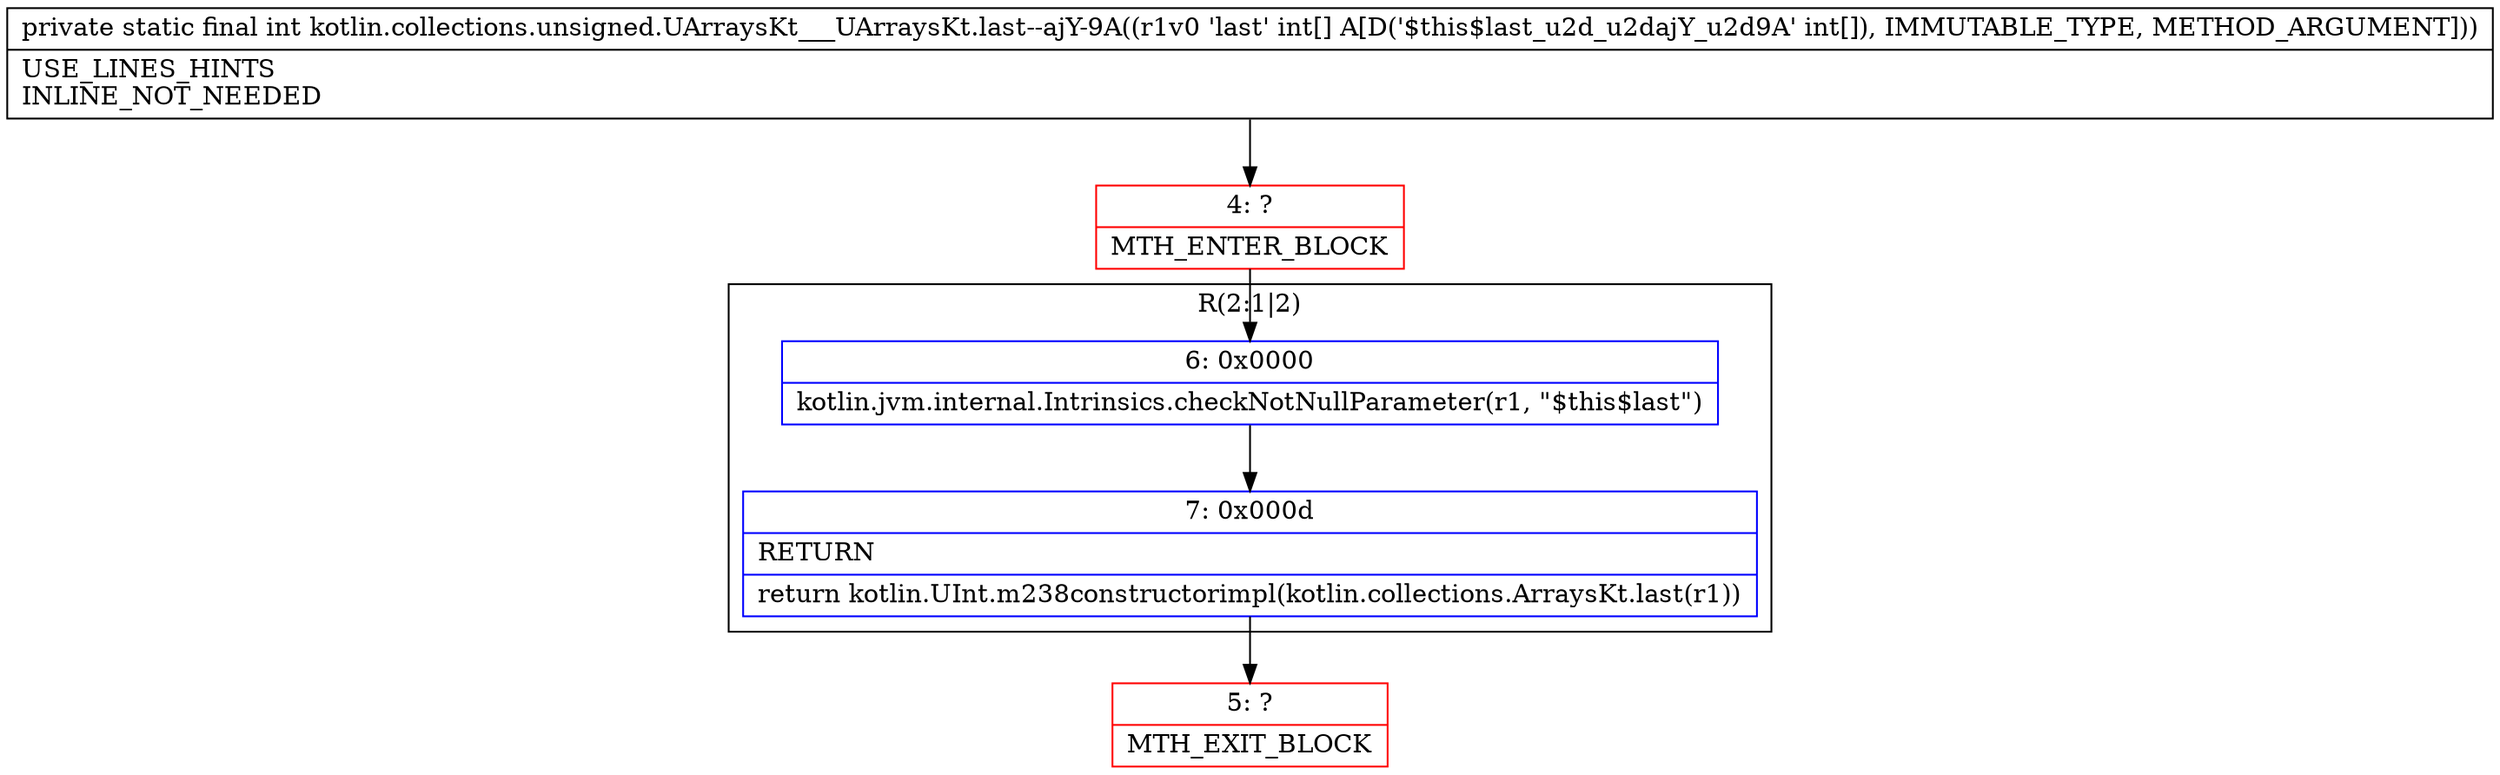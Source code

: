 digraph "CFG forkotlin.collections.unsigned.UArraysKt___UArraysKt.last\-\-ajY\-9A([I)I" {
subgraph cluster_Region_781237616 {
label = "R(2:1|2)";
node [shape=record,color=blue];
Node_6 [shape=record,label="{6\:\ 0x0000|kotlin.jvm.internal.Intrinsics.checkNotNullParameter(r1, \"$this$last\")\l}"];
Node_7 [shape=record,label="{7\:\ 0x000d|RETURN\l|return kotlin.UInt.m238constructorimpl(kotlin.collections.ArraysKt.last(r1))\l}"];
}
Node_4 [shape=record,color=red,label="{4\:\ ?|MTH_ENTER_BLOCK\l}"];
Node_5 [shape=record,color=red,label="{5\:\ ?|MTH_EXIT_BLOCK\l}"];
MethodNode[shape=record,label="{private static final int kotlin.collections.unsigned.UArraysKt___UArraysKt.last\-\-ajY\-9A((r1v0 'last' int[] A[D('$this$last_u2d_u2dajY_u2d9A' int[]), IMMUTABLE_TYPE, METHOD_ARGUMENT]))  | USE_LINES_HINTS\lINLINE_NOT_NEEDED\l}"];
MethodNode -> Node_4;Node_6 -> Node_7;
Node_7 -> Node_5;
Node_4 -> Node_6;
}

